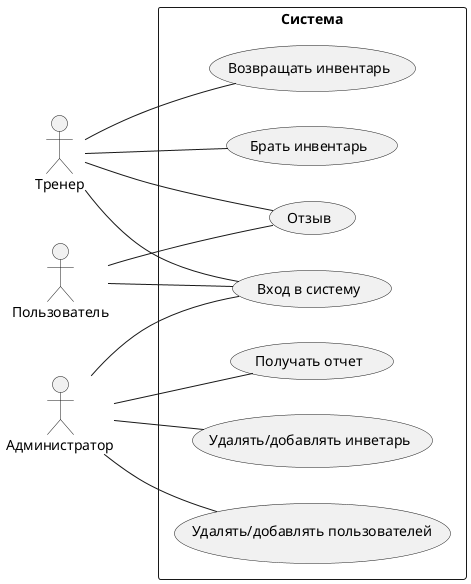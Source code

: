 @startuml
left to right direction
skinparam packageStyle rectangle
actor "Пользователь" as User
package "Система" {
    usecase "Вход в систему" as UC_Login
    usecase "Отзыв" as comment
    usecase "Удалять/добавлять инветарь" as add_delete_inv
    usecase "Удалять/добавлять пользователей" as add_delete_us
    usecase "Получать отчет" as report
    usecase "Возвращать инвентарь" as return
    usecase "Брать инвентарь" as take
}
actor "Тренер" as Trener
actor "Администратор" as Admin
User -- UC_Login
User -- comment
Trener -- UC_Login
Trener -- comment
Trener -- return
Trener -- take
Admin -- UC_Login
Admin -- add_delete_inv
Admin -- add_delete_us
Admin -- report
@enduml
